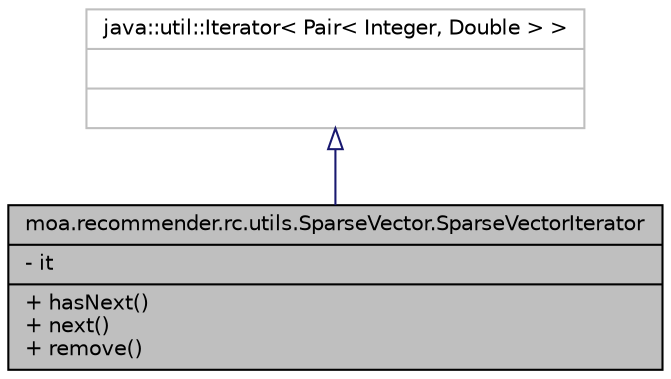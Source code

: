 digraph G
{
  edge [fontname="Helvetica",fontsize="10",labelfontname="Helvetica",labelfontsize="10"];
  node [fontname="Helvetica",fontsize="10",shape=record];
  Node1 [label="{moa.recommender.rc.utils.SparseVector.SparseVectorIterator\n|- it\l|+ hasNext()\l+ next()\l+ remove()\l}",height=0.2,width=0.4,color="black", fillcolor="grey75", style="filled" fontcolor="black"];
  Node2 -> Node1 [dir=back,color="midnightblue",fontsize="10",style="solid",arrowtail="empty",fontname="Helvetica"];
  Node2 [label="{java::util::Iterator\< Pair\< Integer, Double \> \>\n||}",height=0.2,width=0.4,color="grey75", fillcolor="white", style="filled"];
}

